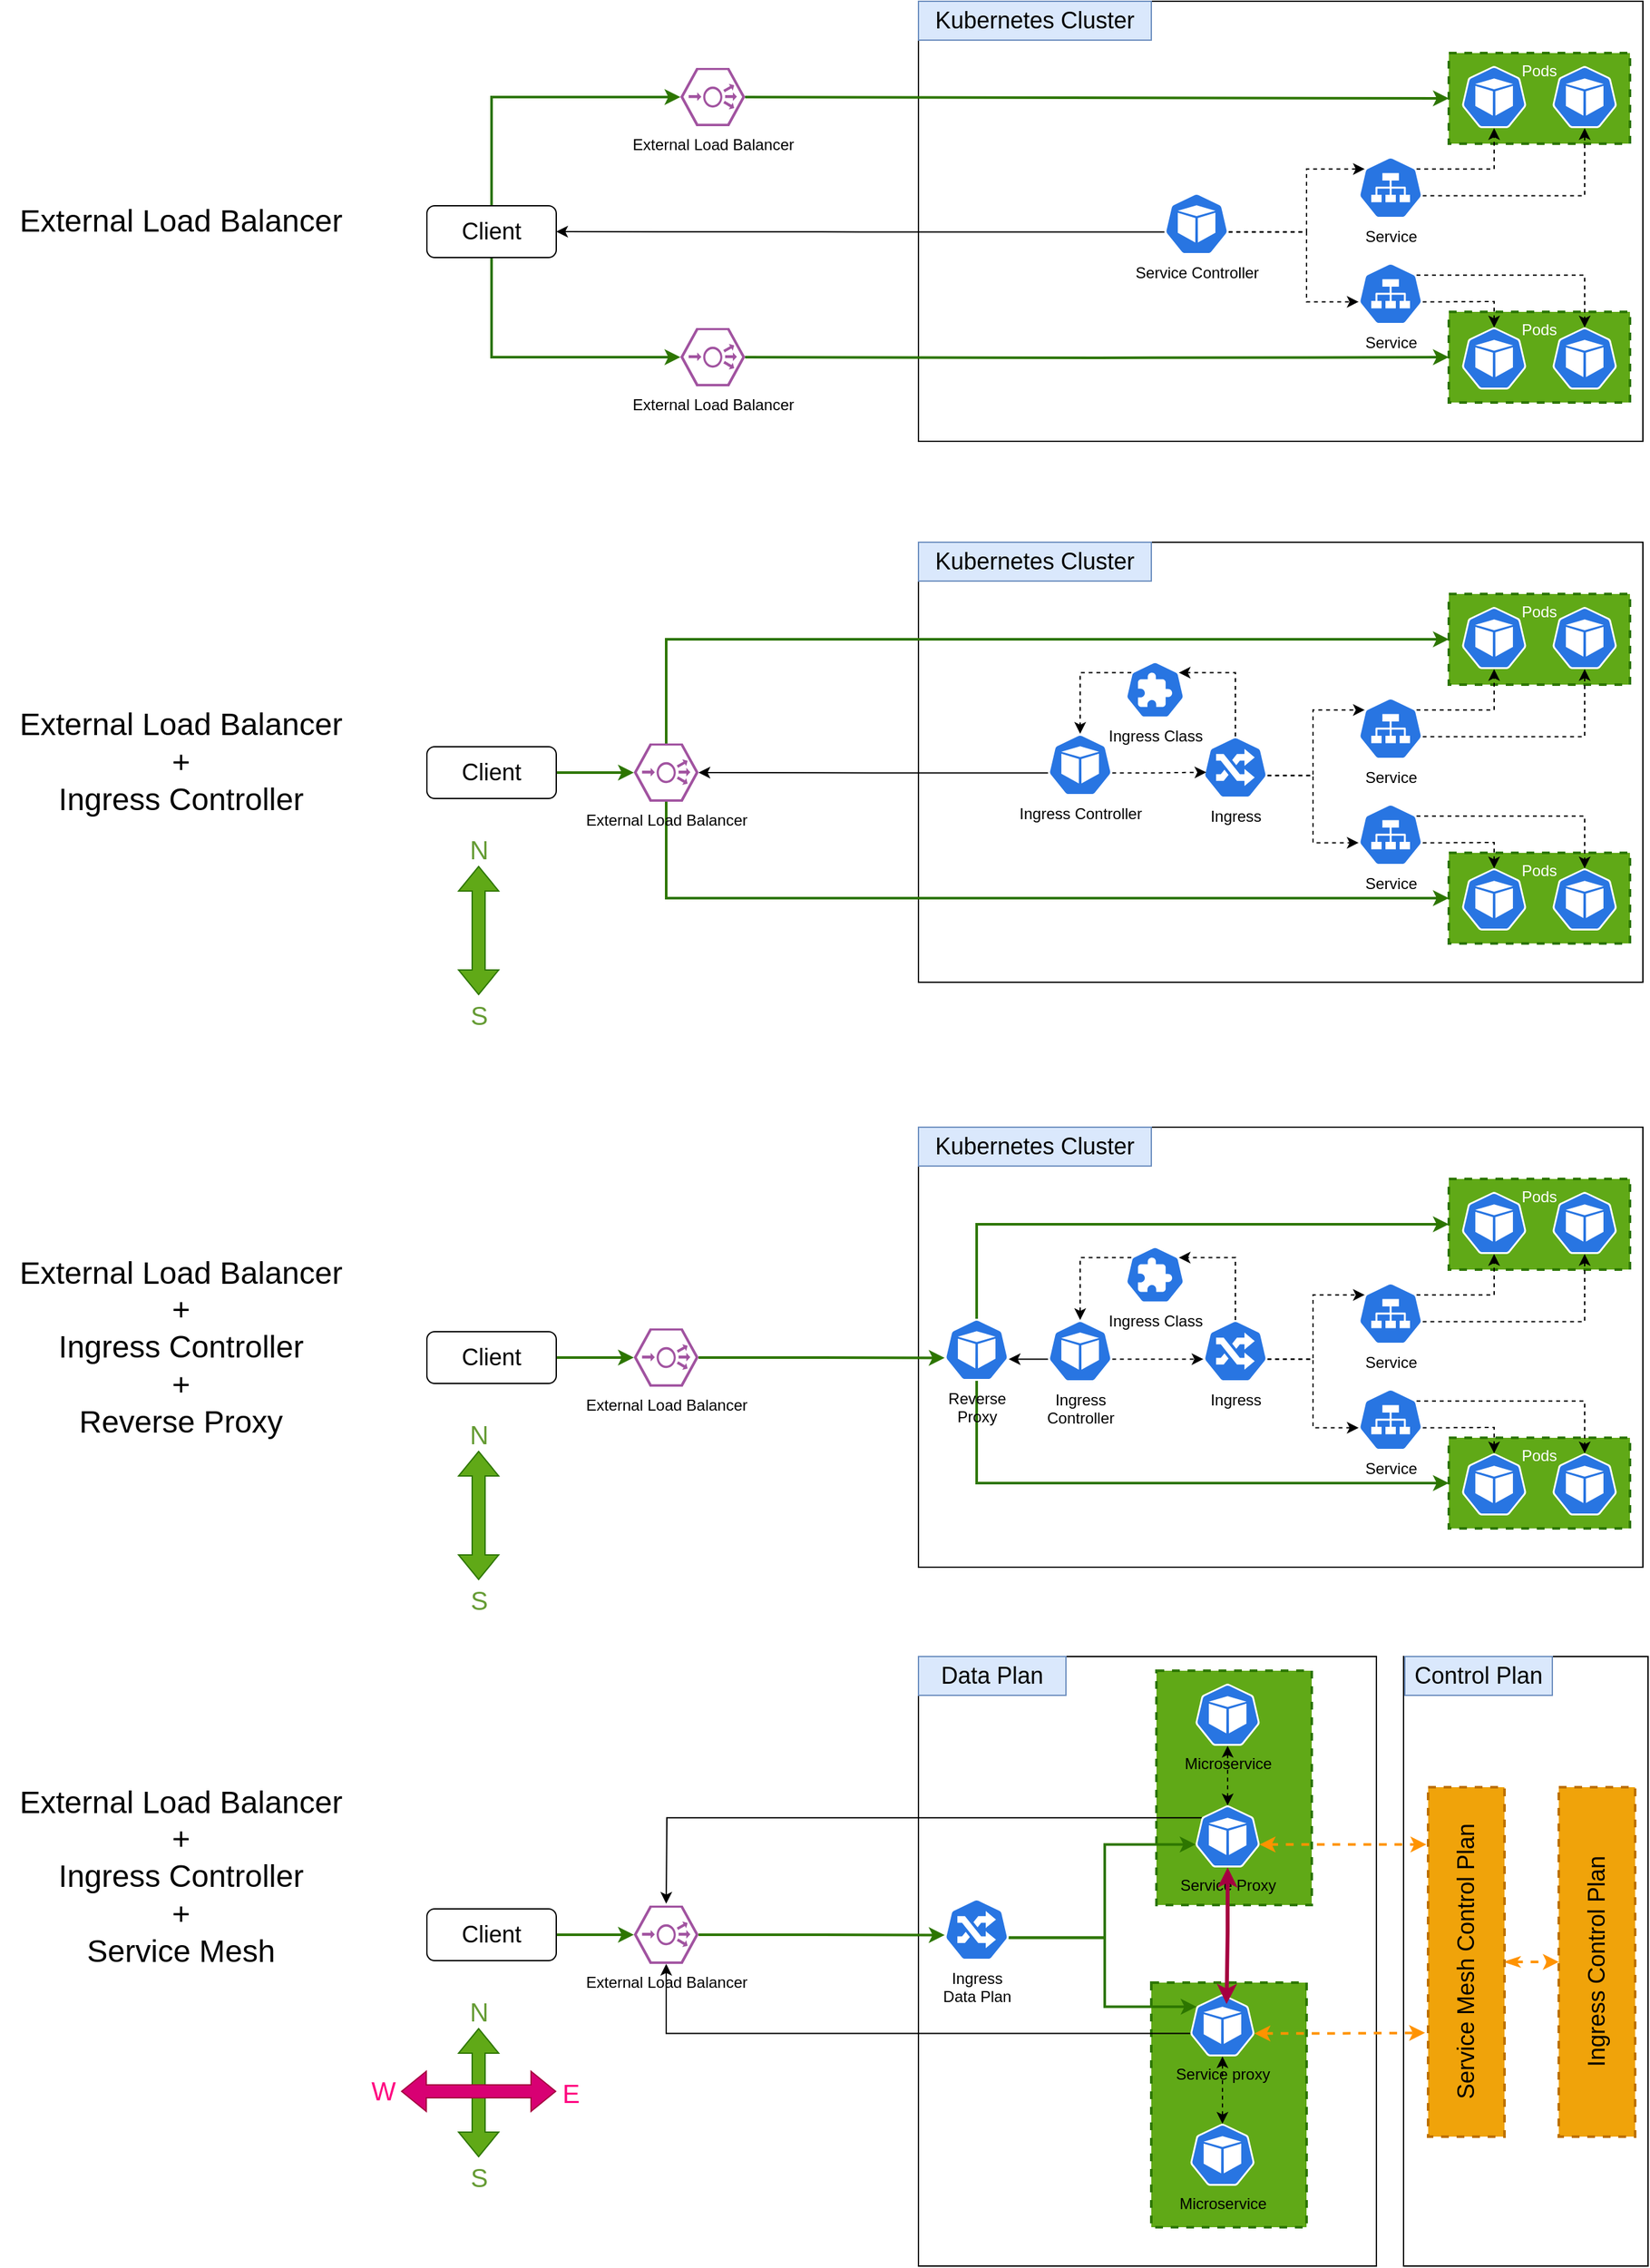 <mxfile version="21.7.5" type="github">
  <diagram name="Page-1" id="eK_GodEP3VECAZ53Z48p">
    <mxGraphModel dx="2967" dy="1516" grid="1" gridSize="10" guides="1" tooltips="1" connect="1" arrows="1" fold="1" page="1" pageScale="1" pageWidth="1169" pageHeight="827" math="0" shadow="0">
      <root>
        <mxCell id="0" />
        <mxCell id="1" parent="0" />
        <mxCell id="otHMB0qClvbig8mOeanN-88" value="" style="rounded=0;whiteSpace=wrap;html=1;fillColor=none;align=left;" vertex="1" parent="1">
          <mxGeometry x="596" y="1289" width="354" height="471" as="geometry" />
        </mxCell>
        <mxCell id="otHMB0qClvbig8mOeanN-157" value="" style="rounded=0;whiteSpace=wrap;html=1;fillColor=#60a917;strokeColor=#2D7600;dashed=1;strokeWidth=2;align=center;verticalAlign=top;fontColor=#ffffff;" vertex="1" parent="1">
          <mxGeometry x="776" y="1541" width="120" height="189" as="geometry" />
        </mxCell>
        <mxCell id="GpFXMuCPWoXhTI0F7PAg-5" value="" style="rounded=0;whiteSpace=wrap;html=1;fillColor=none;align=left;" parent="1" vertex="1">
          <mxGeometry x="596" y="10" width="560" height="340" as="geometry" />
        </mxCell>
        <mxCell id="GpFXMuCPWoXhTI0F7PAg-17" value="Pods" style="rounded=0;whiteSpace=wrap;html=1;fillColor=#60a917;fontColor=#ffffff;strokeColor=#2D7600;dashed=1;strokeWidth=2;verticalAlign=top;" parent="1" vertex="1">
          <mxGeometry x="1006" y="250" width="140" height="70" as="geometry" />
        </mxCell>
        <mxCell id="GpFXMuCPWoXhTI0F7PAg-16" value="Pods" style="rounded=0;whiteSpace=wrap;html=1;fillColor=#60a917;fontColor=#ffffff;strokeColor=#2D7600;dashed=1;strokeWidth=2;align=center;verticalAlign=top;" parent="1" vertex="1">
          <mxGeometry x="1006" y="50" width="140" height="70" as="geometry" />
        </mxCell>
        <mxCell id="otHMB0qClvbig8mOeanN-4" style="edgeStyle=orthogonalEdgeStyle;rounded=0;orthogonalLoop=1;jettySize=auto;html=1;exitX=0.5;exitY=1;exitDx=0;exitDy=0;entryX=0;entryY=0.5;entryDx=0;entryDy=0;entryPerimeter=0;strokeWidth=2;fillColor=#60a917;strokeColor=#2D7600;" edge="1" parent="1" source="GpFXMuCPWoXhTI0F7PAg-2" target="otHMB0qClvbig8mOeanN-2">
          <mxGeometry relative="1" as="geometry" />
        </mxCell>
        <mxCell id="otHMB0qClvbig8mOeanN-6" style="edgeStyle=orthogonalEdgeStyle;rounded=0;orthogonalLoop=1;jettySize=auto;html=1;exitX=0.5;exitY=0;exitDx=0;exitDy=0;entryX=0;entryY=0.5;entryDx=0;entryDy=0;entryPerimeter=0;strokeWidth=2;fillColor=#60a917;strokeColor=#2D7600;" edge="1" parent="1" source="GpFXMuCPWoXhTI0F7PAg-2" target="otHMB0qClvbig8mOeanN-5">
          <mxGeometry relative="1" as="geometry" />
        </mxCell>
        <mxCell id="GpFXMuCPWoXhTI0F7PAg-2" value="&lt;font style=&quot;font-size: 18px;&quot;&gt;Client&lt;/font&gt;" style="rounded=1;whiteSpace=wrap;html=1;" parent="1" vertex="1">
          <mxGeometry x="216" y="168" width="100" height="40" as="geometry" />
        </mxCell>
        <mxCell id="GpFXMuCPWoXhTI0F7PAg-20" style="edgeStyle=orthogonalEdgeStyle;rounded=0;orthogonalLoop=1;jettySize=auto;html=1;entryX=0;entryY=0.5;entryDx=0;entryDy=0;strokeWidth=2;fillColor=#60a917;strokeColor=#2D7600;" parent="1" target="GpFXMuCPWoXhTI0F7PAg-17" edge="1">
          <mxGeometry relative="1" as="geometry">
            <mxPoint x="462" y="285" as="sourcePoint" />
          </mxGeometry>
        </mxCell>
        <mxCell id="GpFXMuCPWoXhTI0F7PAg-6" value="" style="sketch=0;html=1;dashed=0;whitespace=wrap;fillColor=#2875E2;strokeColor=#ffffff;points=[[0.005,0.63,0],[0.1,0.2,0],[0.9,0.2,0],[0.5,0,0],[0.995,0.63,0],[0.72,0.99,0],[0.5,1,0],[0.28,0.99,0]];verticalLabelPosition=bottom;align=center;verticalAlign=top;shape=mxgraph.kubernetes.icon;prIcon=pod" parent="1" vertex="1">
          <mxGeometry x="1016" y="60" width="50" height="48" as="geometry" />
        </mxCell>
        <mxCell id="GpFXMuCPWoXhTI0F7PAg-21" style="edgeStyle=orthogonalEdgeStyle;rounded=0;orthogonalLoop=1;jettySize=auto;html=1;exitX=0.9;exitY=0.2;exitDx=0;exitDy=0;exitPerimeter=0;entryX=0.5;entryY=1;entryDx=0;entryDy=0;entryPerimeter=0;dashed=1;" parent="1" source="GpFXMuCPWoXhTI0F7PAg-7" target="GpFXMuCPWoXhTI0F7PAg-6" edge="1">
          <mxGeometry relative="1" as="geometry" />
        </mxCell>
        <mxCell id="GpFXMuCPWoXhTI0F7PAg-22" style="edgeStyle=orthogonalEdgeStyle;rounded=0;orthogonalLoop=1;jettySize=auto;html=1;exitX=0.995;exitY=0.63;exitDx=0;exitDy=0;exitPerimeter=0;entryX=0.5;entryY=1;entryDx=0;entryDy=0;entryPerimeter=0;dashed=1;" parent="1" source="GpFXMuCPWoXhTI0F7PAg-7" target="GpFXMuCPWoXhTI0F7PAg-9" edge="1">
          <mxGeometry relative="1" as="geometry" />
        </mxCell>
        <mxCell id="GpFXMuCPWoXhTI0F7PAg-7" value="Service" style="sketch=0;html=1;dashed=0;whitespace=wrap;fillColor=#2875E2;strokeColor=#ffffff;points=[[0.005,0.63,0],[0.1,0.2,0],[0.9,0.2,0],[0.5,0,0],[0.995,0.63,0],[0.72,0.99,0],[0.5,1,0],[0.28,0.99,0]];verticalLabelPosition=bottom;align=center;verticalAlign=top;shape=mxgraph.kubernetes.icon;prIcon=svc" parent="1" vertex="1">
          <mxGeometry x="936" y="130" width="50" height="48" as="geometry" />
        </mxCell>
        <mxCell id="GpFXMuCPWoXhTI0F7PAg-23" style="edgeStyle=orthogonalEdgeStyle;rounded=0;orthogonalLoop=1;jettySize=auto;html=1;exitX=0.9;exitY=0.2;exitDx=0;exitDy=0;exitPerimeter=0;entryX=0.5;entryY=0;entryDx=0;entryDy=0;entryPerimeter=0;dashed=1;" parent="1" source="GpFXMuCPWoXhTI0F7PAg-8" target="GpFXMuCPWoXhTI0F7PAg-11" edge="1">
          <mxGeometry relative="1" as="geometry" />
        </mxCell>
        <mxCell id="GpFXMuCPWoXhTI0F7PAg-24" style="edgeStyle=orthogonalEdgeStyle;rounded=0;orthogonalLoop=1;jettySize=auto;html=1;exitX=0.995;exitY=0.63;exitDx=0;exitDy=0;exitPerimeter=0;entryX=0.5;entryY=0;entryDx=0;entryDy=0;entryPerimeter=0;dashed=1;" parent="1" source="GpFXMuCPWoXhTI0F7PAg-8" target="GpFXMuCPWoXhTI0F7PAg-12" edge="1">
          <mxGeometry relative="1" as="geometry" />
        </mxCell>
        <mxCell id="GpFXMuCPWoXhTI0F7PAg-8" value="Service" style="sketch=0;html=1;dashed=0;whitespace=wrap;fillColor=#2875E2;strokeColor=#ffffff;points=[[0.005,0.63,0],[0.1,0.2,0],[0.9,0.2,0],[0.5,0,0],[0.995,0.63,0],[0.72,0.99,0],[0.5,1,0],[0.28,0.99,0]];verticalLabelPosition=bottom;align=center;verticalAlign=top;shape=mxgraph.kubernetes.icon;prIcon=svc" parent="1" vertex="1">
          <mxGeometry x="936" y="212" width="50" height="48" as="geometry" />
        </mxCell>
        <mxCell id="GpFXMuCPWoXhTI0F7PAg-9" value="" style="sketch=0;html=1;dashed=0;whitespace=wrap;fillColor=#2875E2;strokeColor=#ffffff;points=[[0.005,0.63,0],[0.1,0.2,0],[0.9,0.2,0],[0.5,0,0],[0.995,0.63,0],[0.72,0.99,0],[0.5,1,0],[0.28,0.99,0]];verticalLabelPosition=bottom;align=center;verticalAlign=top;shape=mxgraph.kubernetes.icon;prIcon=pod" parent="1" vertex="1">
          <mxGeometry x="1086" y="60" width="50" height="48" as="geometry" />
        </mxCell>
        <mxCell id="GpFXMuCPWoXhTI0F7PAg-11" value="" style="sketch=0;html=1;dashed=0;whitespace=wrap;fillColor=#2875E2;strokeColor=#ffffff;points=[[0.005,0.63,0],[0.1,0.2,0],[0.9,0.2,0],[0.5,0,0],[0.995,0.63,0],[0.72,0.99,0],[0.5,1,0],[0.28,0.99,0]];verticalLabelPosition=bottom;align=center;verticalAlign=top;shape=mxgraph.kubernetes.icon;prIcon=pod" parent="1" vertex="1">
          <mxGeometry x="1086" y="262" width="50" height="48" as="geometry" />
        </mxCell>
        <mxCell id="GpFXMuCPWoXhTI0F7PAg-12" value="" style="sketch=0;html=1;dashed=0;whitespace=wrap;fillColor=#2875E2;strokeColor=#ffffff;points=[[0.005,0.63,0],[0.1,0.2,0],[0.9,0.2,0],[0.5,0,0],[0.995,0.63,0],[0.72,0.99,0],[0.5,1,0],[0.28,0.99,0]];verticalLabelPosition=bottom;align=center;verticalAlign=top;shape=mxgraph.kubernetes.icon;prIcon=pod" parent="1" vertex="1">
          <mxGeometry x="1016" y="262" width="50" height="48" as="geometry" />
        </mxCell>
        <mxCell id="GpFXMuCPWoXhTI0F7PAg-27" style="edgeStyle=orthogonalEdgeStyle;rounded=0;orthogonalLoop=1;jettySize=auto;html=1;exitX=0.995;exitY=0.63;exitDx=0;exitDy=0;exitPerimeter=0;entryX=0.1;entryY=0.2;entryDx=0;entryDy=0;entryPerimeter=0;dashed=1;" parent="1" source="GpFXMuCPWoXhTI0F7PAg-13" target="GpFXMuCPWoXhTI0F7PAg-7" edge="1">
          <mxGeometry relative="1" as="geometry">
            <Array as="points">
              <mxPoint x="896" y="188" />
              <mxPoint x="896" y="140" />
            </Array>
          </mxGeometry>
        </mxCell>
        <mxCell id="GpFXMuCPWoXhTI0F7PAg-28" style="edgeStyle=orthogonalEdgeStyle;rounded=0;orthogonalLoop=1;jettySize=auto;html=1;exitX=0.995;exitY=0.63;exitDx=0;exitDy=0;exitPerimeter=0;entryX=0.005;entryY=0.63;entryDx=0;entryDy=0;entryPerimeter=0;dashed=1;" parent="1" source="GpFXMuCPWoXhTI0F7PAg-13" target="GpFXMuCPWoXhTI0F7PAg-8" edge="1">
          <mxGeometry relative="1" as="geometry">
            <Array as="points">
              <mxPoint x="896" y="188" />
              <mxPoint x="896" y="242" />
            </Array>
          </mxGeometry>
        </mxCell>
        <mxCell id="GpFXMuCPWoXhTI0F7PAg-30" style="edgeStyle=orthogonalEdgeStyle;rounded=0;orthogonalLoop=1;jettySize=auto;html=1;exitX=0.005;exitY=0.63;exitDx=0;exitDy=0;exitPerimeter=0;entryX=1;entryY=0.5;entryDx=0;entryDy=0;" parent="1" source="GpFXMuCPWoXhTI0F7PAg-13" target="GpFXMuCPWoXhTI0F7PAg-2" edge="1">
          <mxGeometry relative="1" as="geometry" />
        </mxCell>
        <mxCell id="GpFXMuCPWoXhTI0F7PAg-13" value="Service Controller" style="sketch=0;html=1;dashed=0;whitespace=wrap;fillColor=#2875E2;strokeColor=#ffffff;points=[[0.005,0.63,0],[0.1,0.2,0],[0.9,0.2,0],[0.5,0,0],[0.995,0.63,0],[0.72,0.99,0],[0.5,1,0],[0.28,0.99,0]];verticalLabelPosition=bottom;align=center;verticalAlign=top;shape=mxgraph.kubernetes.icon;prIcon=pod" parent="1" vertex="1">
          <mxGeometry x="786" y="158" width="50" height="48" as="geometry" />
        </mxCell>
        <mxCell id="GpFXMuCPWoXhTI0F7PAg-19" value="" style="endArrow=classic;html=1;rounded=0;entryX=0;entryY=0.5;entryDx=0;entryDy=0;strokeWidth=2;fillColor=#60a917;strokeColor=#2D7600;" parent="1" target="GpFXMuCPWoXhTI0F7PAg-16" edge="1">
          <mxGeometry width="50" height="50" relative="1" as="geometry">
            <mxPoint x="462" y="84.044" as="sourcePoint" />
            <mxPoint x="706" y="170" as="targetPoint" />
          </mxGeometry>
        </mxCell>
        <mxCell id="GpFXMuCPWoXhTI0F7PAg-31" value="External Load Balancer" style="text;html=1;strokeColor=none;fillColor=none;align=center;verticalAlign=middle;whiteSpace=wrap;rounded=0;fontSize=24;" parent="1" vertex="1">
          <mxGeometry x="-114" y="173" width="280" height="14" as="geometry" />
        </mxCell>
        <mxCell id="otHMB0qClvbig8mOeanN-2" value="External Load Balancer" style="verticalLabelPosition=bottom;sketch=0;html=1;fillColor=#A153A0;strokeColor=#ffffff;verticalAlign=top;align=center;points=[[0,0.5,0],[0.125,0.25,0],[0.25,0,0],[0.5,0,0],[0.75,0,0],[0.875,0.25,0],[1,0.5,0],[0.875,0.75,0],[0.75,1,0],[0.5,1,0],[0.125,0.75,0]];pointerEvents=1;shape=mxgraph.cisco_safe.compositeIcon;bgIcon=mxgraph.cisco_safe.design.blank_device;resIcon=mxgraph.cisco_safe.design.load_balancer_2;" vertex="1" parent="1">
          <mxGeometry x="412" y="262.5" width="50" height="45" as="geometry" />
        </mxCell>
        <mxCell id="otHMB0qClvbig8mOeanN-3" value="Kubernetes Cluster" style="text;html=1;strokeColor=#6c8ebf;fillColor=#dae8fc;align=center;verticalAlign=middle;whiteSpace=wrap;rounded=0;fontSize=18;" vertex="1" parent="1">
          <mxGeometry x="596" y="10" width="180" height="30" as="geometry" />
        </mxCell>
        <mxCell id="otHMB0qClvbig8mOeanN-5" value="External Load Balancer" style="verticalLabelPosition=bottom;sketch=0;html=1;fillColor=#A153A0;strokeColor=#ffffff;verticalAlign=top;align=center;points=[[0,0.5,0],[0.125,0.25,0],[0.25,0,0],[0.5,0,0],[0.75,0,0],[0.875,0.25,0],[1,0.5,0],[0.875,0.75,0],[0.75,1,0],[0.5,1,0],[0.125,0.75,0]];pointerEvents=1;shape=mxgraph.cisco_safe.compositeIcon;bgIcon=mxgraph.cisco_safe.design.blank_device;resIcon=mxgraph.cisco_safe.design.load_balancer_2;" vertex="1" parent="1">
          <mxGeometry x="412" y="61.5" width="50" height="45" as="geometry" />
        </mxCell>
        <mxCell id="otHMB0qClvbig8mOeanN-7" value="" style="rounded=0;whiteSpace=wrap;html=1;fillColor=none;align=left;" vertex="1" parent="1">
          <mxGeometry x="596" y="428" width="560" height="340" as="geometry" />
        </mxCell>
        <mxCell id="otHMB0qClvbig8mOeanN-8" value="Pods" style="rounded=0;whiteSpace=wrap;html=1;fillColor=#60a917;fontColor=#ffffff;strokeColor=#2D7600;dashed=1;strokeWidth=2;verticalAlign=top;" vertex="1" parent="1">
          <mxGeometry x="1006" y="668" width="140" height="70" as="geometry" />
        </mxCell>
        <mxCell id="otHMB0qClvbig8mOeanN-9" value="Pods" style="rounded=0;whiteSpace=wrap;html=1;fillColor=#60a917;fontColor=#ffffff;strokeColor=#2D7600;dashed=1;strokeWidth=2;align=center;verticalAlign=top;" vertex="1" parent="1">
          <mxGeometry x="1006" y="468" width="140" height="70" as="geometry" />
        </mxCell>
        <mxCell id="otHMB0qClvbig8mOeanN-11" style="edgeStyle=orthogonalEdgeStyle;rounded=0;orthogonalLoop=1;jettySize=auto;html=1;exitX=1;exitY=0.5;exitDx=0;exitDy=0;entryX=0;entryY=0.5;entryDx=0;entryDy=0;entryPerimeter=0;strokeWidth=2;fillColor=#60a917;strokeColor=#2D7600;" edge="1" source="otHMB0qClvbig8mOeanN-12" target="otHMB0qClvbig8mOeanN-32" parent="1">
          <mxGeometry relative="1" as="geometry" />
        </mxCell>
        <mxCell id="otHMB0qClvbig8mOeanN-12" value="&lt;font style=&quot;font-size: 18px;&quot;&gt;Client&lt;/font&gt;" style="rounded=1;whiteSpace=wrap;html=1;" vertex="1" parent="1">
          <mxGeometry x="216" y="586" width="100" height="40" as="geometry" />
        </mxCell>
        <mxCell id="otHMB0qClvbig8mOeanN-13" style="edgeStyle=orthogonalEdgeStyle;rounded=0;orthogonalLoop=1;jettySize=auto;html=1;entryX=0;entryY=0.5;entryDx=0;entryDy=0;exitX=0.5;exitY=1;exitDx=0;exitDy=0;exitPerimeter=0;strokeWidth=2;fillColor=#60a917;strokeColor=#2D7600;" edge="1" target="otHMB0qClvbig8mOeanN-8" parent="1" source="otHMB0qClvbig8mOeanN-32">
          <mxGeometry relative="1" as="geometry">
            <mxPoint x="462" y="703" as="sourcePoint" />
          </mxGeometry>
        </mxCell>
        <mxCell id="otHMB0qClvbig8mOeanN-14" value="" style="sketch=0;html=1;dashed=0;whitespace=wrap;fillColor=#2875E2;strokeColor=#ffffff;points=[[0.005,0.63,0],[0.1,0.2,0],[0.9,0.2,0],[0.5,0,0],[0.995,0.63,0],[0.72,0.99,0],[0.5,1,0],[0.28,0.99,0]];verticalLabelPosition=bottom;align=center;verticalAlign=top;shape=mxgraph.kubernetes.icon;prIcon=pod" vertex="1" parent="1">
          <mxGeometry x="1016" y="478" width="50" height="48" as="geometry" />
        </mxCell>
        <mxCell id="otHMB0qClvbig8mOeanN-15" style="edgeStyle=orthogonalEdgeStyle;rounded=0;orthogonalLoop=1;jettySize=auto;html=1;exitX=0.9;exitY=0.2;exitDx=0;exitDy=0;exitPerimeter=0;entryX=0.5;entryY=1;entryDx=0;entryDy=0;entryPerimeter=0;dashed=1;" edge="1" source="otHMB0qClvbig8mOeanN-17" target="otHMB0qClvbig8mOeanN-14" parent="1">
          <mxGeometry relative="1" as="geometry" />
        </mxCell>
        <mxCell id="otHMB0qClvbig8mOeanN-16" style="edgeStyle=orthogonalEdgeStyle;rounded=0;orthogonalLoop=1;jettySize=auto;html=1;exitX=0.995;exitY=0.63;exitDx=0;exitDy=0;exitPerimeter=0;entryX=0.5;entryY=1;entryDx=0;entryDy=0;entryPerimeter=0;dashed=1;" edge="1" source="otHMB0qClvbig8mOeanN-17" target="otHMB0qClvbig8mOeanN-21" parent="1">
          <mxGeometry relative="1" as="geometry" />
        </mxCell>
        <mxCell id="otHMB0qClvbig8mOeanN-17" value="Service" style="sketch=0;html=1;dashed=0;whitespace=wrap;fillColor=#2875E2;strokeColor=#ffffff;points=[[0.005,0.63,0],[0.1,0.2,0],[0.9,0.2,0],[0.5,0,0],[0.995,0.63,0],[0.72,0.99,0],[0.5,1,0],[0.28,0.99,0]];verticalLabelPosition=bottom;align=center;verticalAlign=top;shape=mxgraph.kubernetes.icon;prIcon=svc" vertex="1" parent="1">
          <mxGeometry x="936" y="548" width="50" height="48" as="geometry" />
        </mxCell>
        <mxCell id="otHMB0qClvbig8mOeanN-18" style="edgeStyle=orthogonalEdgeStyle;rounded=0;orthogonalLoop=1;jettySize=auto;html=1;exitX=0.9;exitY=0.2;exitDx=0;exitDy=0;exitPerimeter=0;entryX=0.5;entryY=0;entryDx=0;entryDy=0;entryPerimeter=0;dashed=1;" edge="1" source="otHMB0qClvbig8mOeanN-20" target="otHMB0qClvbig8mOeanN-22" parent="1">
          <mxGeometry relative="1" as="geometry" />
        </mxCell>
        <mxCell id="otHMB0qClvbig8mOeanN-19" style="edgeStyle=orthogonalEdgeStyle;rounded=0;orthogonalLoop=1;jettySize=auto;html=1;exitX=0.995;exitY=0.63;exitDx=0;exitDy=0;exitPerimeter=0;entryX=0.5;entryY=0;entryDx=0;entryDy=0;entryPerimeter=0;dashed=1;" edge="1" source="otHMB0qClvbig8mOeanN-20" target="otHMB0qClvbig8mOeanN-23" parent="1">
          <mxGeometry relative="1" as="geometry" />
        </mxCell>
        <mxCell id="otHMB0qClvbig8mOeanN-20" value="Service" style="sketch=0;html=1;dashed=0;whitespace=wrap;fillColor=#2875E2;strokeColor=#ffffff;points=[[0.005,0.63,0],[0.1,0.2,0],[0.9,0.2,0],[0.5,0,0],[0.995,0.63,0],[0.72,0.99,0],[0.5,1,0],[0.28,0.99,0]];verticalLabelPosition=bottom;align=center;verticalAlign=top;shape=mxgraph.kubernetes.icon;prIcon=svc" vertex="1" parent="1">
          <mxGeometry x="936" y="630" width="50" height="48" as="geometry" />
        </mxCell>
        <mxCell id="otHMB0qClvbig8mOeanN-21" value="" style="sketch=0;html=1;dashed=0;whitespace=wrap;fillColor=#2875E2;strokeColor=#ffffff;points=[[0.005,0.63,0],[0.1,0.2,0],[0.9,0.2,0],[0.5,0,0],[0.995,0.63,0],[0.72,0.99,0],[0.5,1,0],[0.28,0.99,0]];verticalLabelPosition=bottom;align=center;verticalAlign=top;shape=mxgraph.kubernetes.icon;prIcon=pod" vertex="1" parent="1">
          <mxGeometry x="1086" y="478" width="50" height="48" as="geometry" />
        </mxCell>
        <mxCell id="otHMB0qClvbig8mOeanN-22" value="" style="sketch=0;html=1;dashed=0;whitespace=wrap;fillColor=#2875E2;strokeColor=#ffffff;points=[[0.005,0.63,0],[0.1,0.2,0],[0.9,0.2,0],[0.5,0,0],[0.995,0.63,0],[0.72,0.99,0],[0.5,1,0],[0.28,0.99,0]];verticalLabelPosition=bottom;align=center;verticalAlign=top;shape=mxgraph.kubernetes.icon;prIcon=pod" vertex="1" parent="1">
          <mxGeometry x="1086" y="680" width="50" height="48" as="geometry" />
        </mxCell>
        <mxCell id="otHMB0qClvbig8mOeanN-23" value="" style="sketch=0;html=1;dashed=0;whitespace=wrap;fillColor=#2875E2;strokeColor=#ffffff;points=[[0.005,0.63,0],[0.1,0.2,0],[0.9,0.2,0],[0.5,0,0],[0.995,0.63,0],[0.72,0.99,0],[0.5,1,0],[0.28,0.99,0]];verticalLabelPosition=bottom;align=center;verticalAlign=top;shape=mxgraph.kubernetes.icon;prIcon=pod" vertex="1" parent="1">
          <mxGeometry x="1016" y="680" width="50" height="48" as="geometry" />
        </mxCell>
        <mxCell id="otHMB0qClvbig8mOeanN-29" value="External Load Balancer&lt;br&gt;+&lt;br&gt;Ingress Controller" style="text;html=1;strokeColor=none;fillColor=none;align=center;verticalAlign=middle;whiteSpace=wrap;rounded=0;fontSize=24;" vertex="1" parent="1">
          <mxGeometry x="-114" y="591" width="280" height="14" as="geometry" />
        </mxCell>
        <mxCell id="otHMB0qClvbig8mOeanN-31" value="Kubernetes Cluster" style="text;html=1;strokeColor=#6c8ebf;fillColor=#dae8fc;align=center;verticalAlign=middle;whiteSpace=wrap;rounded=0;fontSize=18;" vertex="1" parent="1">
          <mxGeometry x="596" y="428" width="180" height="30" as="geometry" />
        </mxCell>
        <mxCell id="otHMB0qClvbig8mOeanN-33" style="edgeStyle=orthogonalEdgeStyle;rounded=0;orthogonalLoop=1;jettySize=auto;html=1;exitX=0.5;exitY=0;exitDx=0;exitDy=0;exitPerimeter=0;entryX=0;entryY=0.5;entryDx=0;entryDy=0;strokeWidth=2;fillColor=#60a917;strokeColor=#2D7600;" edge="1" parent="1" source="otHMB0qClvbig8mOeanN-32" target="otHMB0qClvbig8mOeanN-9">
          <mxGeometry relative="1" as="geometry" />
        </mxCell>
        <mxCell id="otHMB0qClvbig8mOeanN-32" value="External Load Balancer" style="verticalLabelPosition=bottom;sketch=0;html=1;fillColor=#A153A0;strokeColor=#ffffff;verticalAlign=top;align=center;points=[[0,0.5,0],[0.125,0.25,0],[0.25,0,0],[0.5,0,0],[0.75,0,0],[0.875,0.25,0],[1,0.5,0],[0.875,0.75,0],[0.75,1,0],[0.5,1,0],[0.125,0.75,0]];pointerEvents=1;shape=mxgraph.cisco_safe.compositeIcon;bgIcon=mxgraph.cisco_safe.design.blank_device;resIcon=mxgraph.cisco_safe.design.load_balancer_2;" vertex="1" parent="1">
          <mxGeometry x="376" y="583.5" width="50" height="45" as="geometry" />
        </mxCell>
        <mxCell id="otHMB0qClvbig8mOeanN-38" style="edgeStyle=orthogonalEdgeStyle;rounded=0;orthogonalLoop=1;jettySize=auto;html=1;exitX=0.995;exitY=0.63;exitDx=0;exitDy=0;exitPerimeter=0;entryX=0.1;entryY=0.2;entryDx=0;entryDy=0;entryPerimeter=0;dashed=1;" edge="1" parent="1" source="otHMB0qClvbig8mOeanN-36" target="otHMB0qClvbig8mOeanN-17">
          <mxGeometry relative="1" as="geometry" />
        </mxCell>
        <mxCell id="otHMB0qClvbig8mOeanN-39" style="edgeStyle=orthogonalEdgeStyle;rounded=0;orthogonalLoop=1;jettySize=auto;html=1;exitX=0.995;exitY=0.63;exitDx=0;exitDy=0;exitPerimeter=0;entryX=0.005;entryY=0.63;entryDx=0;entryDy=0;entryPerimeter=0;dashed=1;" edge="1" parent="1" source="otHMB0qClvbig8mOeanN-36" target="otHMB0qClvbig8mOeanN-20">
          <mxGeometry relative="1" as="geometry" />
        </mxCell>
        <mxCell id="otHMB0qClvbig8mOeanN-42" style="edgeStyle=orthogonalEdgeStyle;rounded=0;orthogonalLoop=1;jettySize=auto;html=1;exitX=0.5;exitY=0;exitDx=0;exitDy=0;exitPerimeter=0;entryX=0.9;entryY=0.2;entryDx=0;entryDy=0;entryPerimeter=0;dashed=1;" edge="1" parent="1" source="otHMB0qClvbig8mOeanN-36" target="otHMB0qClvbig8mOeanN-40">
          <mxGeometry relative="1" as="geometry">
            <Array as="points">
              <mxPoint x="841" y="529" />
            </Array>
          </mxGeometry>
        </mxCell>
        <mxCell id="otHMB0qClvbig8mOeanN-36" value="Ingress" style="sketch=0;html=1;dashed=0;whitespace=wrap;fillColor=#2875E2;strokeColor=#ffffff;points=[[0.005,0.63,0],[0.1,0.2,0],[0.9,0.2,0],[0.5,0,0],[0.995,0.63,0],[0.72,0.99,0],[0.5,1,0],[0.28,0.99,0]];verticalLabelPosition=bottom;align=center;verticalAlign=top;shape=mxgraph.kubernetes.icon;prIcon=ing" vertex="1" parent="1">
          <mxGeometry x="816" y="578" width="50" height="48" as="geometry" />
        </mxCell>
        <mxCell id="otHMB0qClvbig8mOeanN-43" style="edgeStyle=orthogonalEdgeStyle;rounded=0;orthogonalLoop=1;jettySize=auto;html=1;exitX=0.1;exitY=0.2;exitDx=0;exitDy=0;exitPerimeter=0;entryX=0.5;entryY=0;entryDx=0;entryDy=0;entryPerimeter=0;dashed=1;" edge="1" parent="1" source="otHMB0qClvbig8mOeanN-40" target="otHMB0qClvbig8mOeanN-41">
          <mxGeometry relative="1" as="geometry" />
        </mxCell>
        <mxCell id="otHMB0qClvbig8mOeanN-40" value="Ingress Class" style="sketch=0;html=1;dashed=0;whitespace=wrap;fillColor=#2875E2;strokeColor=#ffffff;points=[[0.005,0.63,0],[0.1,0.2,0],[0.9,0.2,0],[0.5,0,0],[0.995,0.63,0],[0.72,0.99,0],[0.5,1,0],[0.28,0.99,0]];verticalLabelPosition=bottom;align=center;verticalAlign=top;shape=mxgraph.kubernetes.icon;prIcon=crd" vertex="1" parent="1">
          <mxGeometry x="756" y="520" width="45.83" height="44" as="geometry" />
        </mxCell>
        <mxCell id="otHMB0qClvbig8mOeanN-176" style="edgeStyle=orthogonalEdgeStyle;rounded=0;orthogonalLoop=1;jettySize=auto;html=1;exitX=0.005;exitY=0.63;exitDx=0;exitDy=0;exitPerimeter=0;entryX=1;entryY=0.5;entryDx=0;entryDy=0;entryPerimeter=0;" edge="1" parent="1" source="otHMB0qClvbig8mOeanN-41" target="otHMB0qClvbig8mOeanN-32">
          <mxGeometry relative="1" as="geometry" />
        </mxCell>
        <mxCell id="otHMB0qClvbig8mOeanN-177" style="edgeStyle=orthogonalEdgeStyle;rounded=0;orthogonalLoop=1;jettySize=auto;html=1;exitX=0.995;exitY=0.63;exitDx=0;exitDy=0;exitPerimeter=0;entryX=0.05;entryY=0.578;entryDx=0;entryDy=0;entryPerimeter=0;dashed=1;" edge="1" parent="1" source="otHMB0qClvbig8mOeanN-41" target="otHMB0qClvbig8mOeanN-36">
          <mxGeometry relative="1" as="geometry" />
        </mxCell>
        <mxCell id="otHMB0qClvbig8mOeanN-41" value="Ingress Controller" style="sketch=0;html=1;dashed=0;whitespace=wrap;fillColor=#2875E2;strokeColor=#ffffff;points=[[0.005,0.63,0],[0.1,0.2,0],[0.9,0.2,0],[0.5,0,0],[0.995,0.63,0],[0.72,0.99,0],[0.5,1,0],[0.28,0.99,0]];verticalLabelPosition=bottom;align=center;verticalAlign=top;shape=mxgraph.kubernetes.icon;prIcon=pod" vertex="1" parent="1">
          <mxGeometry x="696" y="576" width="50" height="48" as="geometry" />
        </mxCell>
        <mxCell id="otHMB0qClvbig8mOeanN-46" value="" style="shape=flexArrow;endArrow=classic;startArrow=classic;html=1;rounded=0;fontColor=#669C35;fillColor=#60a917;strokeColor=#2D7600;" edge="1" parent="1">
          <mxGeometry width="100" height="100" relative="1" as="geometry">
            <mxPoint x="256" y="778" as="sourcePoint" />
            <mxPoint x="256" y="678" as="targetPoint" />
          </mxGeometry>
        </mxCell>
        <mxCell id="otHMB0qClvbig8mOeanN-47" value="N" style="edgeLabel;html=1;align=center;verticalAlign=middle;resizable=0;points=[];fontSize=20;fontColor=#669C35;" vertex="1" connectable="0" parent="otHMB0qClvbig8mOeanN-46">
          <mxGeometry x="0.808" y="-2" relative="1" as="geometry">
            <mxPoint x="-2" y="-23" as="offset" />
          </mxGeometry>
        </mxCell>
        <mxCell id="otHMB0qClvbig8mOeanN-48" value="S" style="edgeLabel;html=1;align=center;verticalAlign=middle;resizable=0;points=[];fontSize=20;fontColor=#669C35;" vertex="1" connectable="0" parent="otHMB0qClvbig8mOeanN-46">
          <mxGeometry x="0.808" y="-2" relative="1" as="geometry">
            <mxPoint x="-2" y="105" as="offset" />
          </mxGeometry>
        </mxCell>
        <mxCell id="otHMB0qClvbig8mOeanN-49" value="" style="rounded=0;whiteSpace=wrap;html=1;fillColor=none;align=left;" vertex="1" parent="1">
          <mxGeometry x="596" y="880" width="560" height="340" as="geometry" />
        </mxCell>
        <mxCell id="otHMB0qClvbig8mOeanN-50" value="Pods" style="rounded=0;whiteSpace=wrap;html=1;fillColor=#60a917;fontColor=#ffffff;strokeColor=#2D7600;dashed=1;strokeWidth=2;verticalAlign=top;" vertex="1" parent="1">
          <mxGeometry x="1006" y="1120" width="140" height="70" as="geometry" />
        </mxCell>
        <mxCell id="otHMB0qClvbig8mOeanN-51" value="Pods" style="rounded=0;whiteSpace=wrap;html=1;fillColor=#60a917;fontColor=#ffffff;strokeColor=#2D7600;dashed=1;strokeWidth=2;align=center;verticalAlign=top;" vertex="1" parent="1">
          <mxGeometry x="1006" y="920" width="140" height="70" as="geometry" />
        </mxCell>
        <mxCell id="otHMB0qClvbig8mOeanN-52" style="edgeStyle=orthogonalEdgeStyle;rounded=0;orthogonalLoop=1;jettySize=auto;html=1;exitX=1;exitY=0.5;exitDx=0;exitDy=0;entryX=0;entryY=0.5;entryDx=0;entryDy=0;entryPerimeter=0;strokeWidth=2;fillColor=#60a917;strokeColor=#2D7600;" edge="1" source="otHMB0qClvbig8mOeanN-53" target="otHMB0qClvbig8mOeanN-69" parent="1">
          <mxGeometry relative="1" as="geometry" />
        </mxCell>
        <mxCell id="otHMB0qClvbig8mOeanN-53" value="&lt;font style=&quot;font-size: 18px;&quot;&gt;Client&lt;/font&gt;" style="rounded=1;whiteSpace=wrap;html=1;" vertex="1" parent="1">
          <mxGeometry x="216" y="1038" width="100" height="40" as="geometry" />
        </mxCell>
        <mxCell id="otHMB0qClvbig8mOeanN-54" style="edgeStyle=orthogonalEdgeStyle;rounded=0;orthogonalLoop=1;jettySize=auto;html=1;entryX=0;entryY=0.5;entryDx=0;entryDy=0;exitX=0.5;exitY=1;exitDx=0;exitDy=0;exitPerimeter=0;strokeWidth=2;strokeColor=#2D7600;fillColor=#60a917;" edge="1" source="otHMB0qClvbig8mOeanN-80" target="otHMB0qClvbig8mOeanN-50" parent="1">
          <mxGeometry relative="1" as="geometry">
            <mxPoint x="462" y="1155" as="sourcePoint" />
          </mxGeometry>
        </mxCell>
        <mxCell id="otHMB0qClvbig8mOeanN-55" value="" style="sketch=0;html=1;dashed=0;whitespace=wrap;fillColor=#2875E2;strokeColor=#ffffff;points=[[0.005,0.63,0],[0.1,0.2,0],[0.9,0.2,0],[0.5,0,0],[0.995,0.63,0],[0.72,0.99,0],[0.5,1,0],[0.28,0.99,0]];verticalLabelPosition=bottom;align=center;verticalAlign=top;shape=mxgraph.kubernetes.icon;prIcon=pod" vertex="1" parent="1">
          <mxGeometry x="1016" y="930" width="50" height="48" as="geometry" />
        </mxCell>
        <mxCell id="otHMB0qClvbig8mOeanN-56" style="edgeStyle=orthogonalEdgeStyle;rounded=0;orthogonalLoop=1;jettySize=auto;html=1;exitX=0.9;exitY=0.2;exitDx=0;exitDy=0;exitPerimeter=0;entryX=0.5;entryY=1;entryDx=0;entryDy=0;entryPerimeter=0;dashed=1;" edge="1" source="otHMB0qClvbig8mOeanN-58" target="otHMB0qClvbig8mOeanN-55" parent="1">
          <mxGeometry relative="1" as="geometry" />
        </mxCell>
        <mxCell id="otHMB0qClvbig8mOeanN-57" style="edgeStyle=orthogonalEdgeStyle;rounded=0;orthogonalLoop=1;jettySize=auto;html=1;exitX=0.995;exitY=0.63;exitDx=0;exitDy=0;exitPerimeter=0;entryX=0.5;entryY=1;entryDx=0;entryDy=0;entryPerimeter=0;dashed=1;" edge="1" source="otHMB0qClvbig8mOeanN-58" target="otHMB0qClvbig8mOeanN-62" parent="1">
          <mxGeometry relative="1" as="geometry" />
        </mxCell>
        <mxCell id="otHMB0qClvbig8mOeanN-58" value="Service" style="sketch=0;html=1;dashed=0;whitespace=wrap;fillColor=#2875E2;strokeColor=#ffffff;points=[[0.005,0.63,0],[0.1,0.2,0],[0.9,0.2,0],[0.5,0,0],[0.995,0.63,0],[0.72,0.99,0],[0.5,1,0],[0.28,0.99,0]];verticalLabelPosition=bottom;align=center;verticalAlign=top;shape=mxgraph.kubernetes.icon;prIcon=svc" vertex="1" parent="1">
          <mxGeometry x="936" y="1000" width="50" height="48" as="geometry" />
        </mxCell>
        <mxCell id="otHMB0qClvbig8mOeanN-59" style="edgeStyle=orthogonalEdgeStyle;rounded=0;orthogonalLoop=1;jettySize=auto;html=1;exitX=0.9;exitY=0.2;exitDx=0;exitDy=0;exitPerimeter=0;entryX=0.5;entryY=0;entryDx=0;entryDy=0;entryPerimeter=0;dashed=1;" edge="1" source="otHMB0qClvbig8mOeanN-61" target="otHMB0qClvbig8mOeanN-63" parent="1">
          <mxGeometry relative="1" as="geometry" />
        </mxCell>
        <mxCell id="otHMB0qClvbig8mOeanN-60" style="edgeStyle=orthogonalEdgeStyle;rounded=0;orthogonalLoop=1;jettySize=auto;html=1;exitX=0.995;exitY=0.63;exitDx=0;exitDy=0;exitPerimeter=0;entryX=0.5;entryY=0;entryDx=0;entryDy=0;entryPerimeter=0;dashed=1;" edge="1" source="otHMB0qClvbig8mOeanN-61" target="otHMB0qClvbig8mOeanN-64" parent="1">
          <mxGeometry relative="1" as="geometry" />
        </mxCell>
        <mxCell id="otHMB0qClvbig8mOeanN-61" value="Service" style="sketch=0;html=1;dashed=0;whitespace=wrap;fillColor=#2875E2;strokeColor=#ffffff;points=[[0.005,0.63,0],[0.1,0.2,0],[0.9,0.2,0],[0.5,0,0],[0.995,0.63,0],[0.72,0.99,0],[0.5,1,0],[0.28,0.99,0]];verticalLabelPosition=bottom;align=center;verticalAlign=top;shape=mxgraph.kubernetes.icon;prIcon=svc" vertex="1" parent="1">
          <mxGeometry x="936" y="1082" width="50" height="48" as="geometry" />
        </mxCell>
        <mxCell id="otHMB0qClvbig8mOeanN-62" value="" style="sketch=0;html=1;dashed=0;whitespace=wrap;fillColor=#2875E2;strokeColor=#ffffff;points=[[0.005,0.63,0],[0.1,0.2,0],[0.9,0.2,0],[0.5,0,0],[0.995,0.63,0],[0.72,0.99,0],[0.5,1,0],[0.28,0.99,0]];verticalLabelPosition=bottom;align=center;verticalAlign=top;shape=mxgraph.kubernetes.icon;prIcon=pod" vertex="1" parent="1">
          <mxGeometry x="1086" y="930" width="50" height="48" as="geometry" />
        </mxCell>
        <mxCell id="otHMB0qClvbig8mOeanN-63" value="" style="sketch=0;html=1;dashed=0;whitespace=wrap;fillColor=#2875E2;strokeColor=#ffffff;points=[[0.005,0.63,0],[0.1,0.2,0],[0.9,0.2,0],[0.5,0,0],[0.995,0.63,0],[0.72,0.99,0],[0.5,1,0],[0.28,0.99,0]];verticalLabelPosition=bottom;align=center;verticalAlign=top;shape=mxgraph.kubernetes.icon;prIcon=pod" vertex="1" parent="1">
          <mxGeometry x="1086" y="1132" width="50" height="48" as="geometry" />
        </mxCell>
        <mxCell id="otHMB0qClvbig8mOeanN-64" value="" style="sketch=0;html=1;dashed=0;whitespace=wrap;fillColor=#2875E2;strokeColor=#ffffff;points=[[0.005,0.63,0],[0.1,0.2,0],[0.9,0.2,0],[0.5,0,0],[0.995,0.63,0],[0.72,0.99,0],[0.5,1,0],[0.28,0.99,0]];verticalLabelPosition=bottom;align=center;verticalAlign=top;shape=mxgraph.kubernetes.icon;prIcon=pod" vertex="1" parent="1">
          <mxGeometry x="1016" y="1132" width="50" height="48" as="geometry" />
        </mxCell>
        <mxCell id="otHMB0qClvbig8mOeanN-66" value="External Load Balancer&lt;br&gt;+&lt;br&gt;Ingress Controller&lt;br&gt;+&lt;br&gt;Reverse Proxy" style="text;html=1;strokeColor=none;fillColor=none;align=center;verticalAlign=middle;whiteSpace=wrap;rounded=0;fontSize=24;" vertex="1" parent="1">
          <mxGeometry x="-114" y="1043" width="280" height="14" as="geometry" />
        </mxCell>
        <mxCell id="otHMB0qClvbig8mOeanN-67" value="Kubernetes Cluster" style="text;html=1;strokeColor=#6c8ebf;fillColor=#dae8fc;align=center;verticalAlign=middle;whiteSpace=wrap;rounded=0;fontSize=18;" vertex="1" parent="1">
          <mxGeometry x="596" y="880" width="180" height="30" as="geometry" />
        </mxCell>
        <mxCell id="otHMB0qClvbig8mOeanN-68" style="edgeStyle=orthogonalEdgeStyle;rounded=0;orthogonalLoop=1;jettySize=auto;html=1;exitX=0.5;exitY=0;exitDx=0;exitDy=0;exitPerimeter=0;entryX=0;entryY=0.5;entryDx=0;entryDy=0;strokeWidth=2;strokeColor=#2D7600;fillColor=#60a917;" edge="1" source="otHMB0qClvbig8mOeanN-80" target="otHMB0qClvbig8mOeanN-51" parent="1">
          <mxGeometry relative="1" as="geometry" />
        </mxCell>
        <mxCell id="otHMB0qClvbig8mOeanN-85" style="edgeStyle=orthogonalEdgeStyle;rounded=0;orthogonalLoop=1;jettySize=auto;html=1;exitX=1;exitY=0.5;exitDx=0;exitDy=0;exitPerimeter=0;entryX=0.005;entryY=0.63;entryDx=0;entryDy=0;entryPerimeter=0;strokeWidth=2;fillColor=#60a917;strokeColor=#2D7600;" edge="1" parent="1" source="otHMB0qClvbig8mOeanN-69" target="otHMB0qClvbig8mOeanN-80">
          <mxGeometry relative="1" as="geometry" />
        </mxCell>
        <mxCell id="otHMB0qClvbig8mOeanN-69" value="External Load Balancer" style="verticalLabelPosition=bottom;sketch=0;html=1;fillColor=#A153A0;strokeColor=#ffffff;verticalAlign=top;align=center;points=[[0,0.5,0],[0.125,0.25,0],[0.25,0,0],[0.5,0,0],[0.75,0,0],[0.875,0.25,0],[1,0.5,0],[0.875,0.75,0],[0.75,1,0],[0.5,1,0],[0.125,0.75,0]];pointerEvents=1;shape=mxgraph.cisco_safe.compositeIcon;bgIcon=mxgraph.cisco_safe.design.blank_device;resIcon=mxgraph.cisco_safe.design.load_balancer_2;" vertex="1" parent="1">
          <mxGeometry x="376" y="1035.5" width="50" height="45" as="geometry" />
        </mxCell>
        <mxCell id="otHMB0qClvbig8mOeanN-70" style="edgeStyle=orthogonalEdgeStyle;rounded=0;orthogonalLoop=1;jettySize=auto;html=1;exitX=0.995;exitY=0.63;exitDx=0;exitDy=0;exitPerimeter=0;entryX=0.1;entryY=0.2;entryDx=0;entryDy=0;entryPerimeter=0;dashed=1;" edge="1" source="otHMB0qClvbig8mOeanN-73" target="otHMB0qClvbig8mOeanN-58" parent="1">
          <mxGeometry relative="1" as="geometry" />
        </mxCell>
        <mxCell id="otHMB0qClvbig8mOeanN-71" style="edgeStyle=orthogonalEdgeStyle;rounded=0;orthogonalLoop=1;jettySize=auto;html=1;exitX=0.995;exitY=0.63;exitDx=0;exitDy=0;exitPerimeter=0;entryX=0.005;entryY=0.63;entryDx=0;entryDy=0;entryPerimeter=0;dashed=1;" edge="1" source="otHMB0qClvbig8mOeanN-73" target="otHMB0qClvbig8mOeanN-61" parent="1">
          <mxGeometry relative="1" as="geometry" />
        </mxCell>
        <mxCell id="otHMB0qClvbig8mOeanN-72" style="edgeStyle=orthogonalEdgeStyle;rounded=0;orthogonalLoop=1;jettySize=auto;html=1;exitX=0.5;exitY=0;exitDx=0;exitDy=0;exitPerimeter=0;entryX=0.9;entryY=0.2;entryDx=0;entryDy=0;entryPerimeter=0;dashed=1;" edge="1" source="otHMB0qClvbig8mOeanN-73" target="otHMB0qClvbig8mOeanN-75" parent="1">
          <mxGeometry relative="1" as="geometry">
            <Array as="points">
              <mxPoint x="841" y="981" />
            </Array>
          </mxGeometry>
        </mxCell>
        <mxCell id="otHMB0qClvbig8mOeanN-73" value="Ingress" style="sketch=0;html=1;dashed=0;whitespace=wrap;fillColor=#2875E2;strokeColor=#ffffff;points=[[0.005,0.63,0],[0.1,0.2,0],[0.9,0.2,0],[0.5,0,0],[0.995,0.63,0],[0.72,0.99,0],[0.5,1,0],[0.28,0.99,0]];verticalLabelPosition=bottom;align=center;verticalAlign=top;shape=mxgraph.kubernetes.icon;prIcon=ing" vertex="1" parent="1">
          <mxGeometry x="816" y="1029" width="50" height="48" as="geometry" />
        </mxCell>
        <mxCell id="otHMB0qClvbig8mOeanN-74" style="edgeStyle=orthogonalEdgeStyle;rounded=0;orthogonalLoop=1;jettySize=auto;html=1;exitX=0.1;exitY=0.2;exitDx=0;exitDy=0;exitPerimeter=0;entryX=0.5;entryY=0;entryDx=0;entryDy=0;entryPerimeter=0;dashed=1;" edge="1" source="otHMB0qClvbig8mOeanN-75" target="otHMB0qClvbig8mOeanN-76" parent="1">
          <mxGeometry relative="1" as="geometry" />
        </mxCell>
        <mxCell id="otHMB0qClvbig8mOeanN-75" value="Ingress Class" style="sketch=0;html=1;dashed=0;whitespace=wrap;fillColor=#2875E2;strokeColor=#ffffff;points=[[0.005,0.63,0],[0.1,0.2,0],[0.9,0.2,0],[0.5,0,0],[0.995,0.63,0],[0.72,0.99,0],[0.5,1,0],[0.28,0.99,0]];verticalLabelPosition=bottom;align=center;verticalAlign=top;shape=mxgraph.kubernetes.icon;prIcon=crd" vertex="1" parent="1">
          <mxGeometry x="756" y="972" width="45.83" height="44" as="geometry" />
        </mxCell>
        <mxCell id="otHMB0qClvbig8mOeanN-83" style="edgeStyle=orthogonalEdgeStyle;rounded=0;orthogonalLoop=1;jettySize=auto;html=1;exitX=0.995;exitY=0.63;exitDx=0;exitDy=0;exitPerimeter=0;entryX=0.005;entryY=0.63;entryDx=0;entryDy=0;entryPerimeter=0;dashed=1;" edge="1" parent="1" source="otHMB0qClvbig8mOeanN-76" target="otHMB0qClvbig8mOeanN-73">
          <mxGeometry relative="1" as="geometry" />
        </mxCell>
        <mxCell id="otHMB0qClvbig8mOeanN-87" style="edgeStyle=orthogonalEdgeStyle;rounded=0;orthogonalLoop=1;jettySize=auto;html=1;exitX=0.005;exitY=0.63;exitDx=0;exitDy=0;exitPerimeter=0;entryX=0.995;entryY=0.63;entryDx=0;entryDy=0;entryPerimeter=0;" edge="1" parent="1" source="otHMB0qClvbig8mOeanN-76" target="otHMB0qClvbig8mOeanN-80">
          <mxGeometry relative="1" as="geometry" />
        </mxCell>
        <mxCell id="otHMB0qClvbig8mOeanN-76" value="Ingress &lt;br&gt;Controller" style="sketch=0;html=1;dashed=0;whitespace=wrap;fillColor=#2875E2;strokeColor=#ffffff;points=[[0.005,0.63,0],[0.1,0.2,0],[0.9,0.2,0],[0.5,0,0],[0.995,0.63,0],[0.72,0.99,0],[0.5,1,0],[0.28,0.99,0]];verticalLabelPosition=bottom;align=center;verticalAlign=top;shape=mxgraph.kubernetes.icon;prIcon=pod" vertex="1" parent="1">
          <mxGeometry x="696" y="1029" width="50" height="48" as="geometry" />
        </mxCell>
        <mxCell id="otHMB0qClvbig8mOeanN-77" value="" style="shape=flexArrow;endArrow=classic;startArrow=classic;html=1;rounded=0;fillColor=#60a917;strokeColor=#2D7600;" edge="1" parent="1">
          <mxGeometry width="100" height="100" relative="1" as="geometry">
            <mxPoint x="256" y="1230" as="sourcePoint" />
            <mxPoint x="256" y="1130" as="targetPoint" />
          </mxGeometry>
        </mxCell>
        <mxCell id="otHMB0qClvbig8mOeanN-78" value="N" style="edgeLabel;html=1;align=center;verticalAlign=middle;resizable=0;points=[];fontSize=20;fontColor=#669C35;" vertex="1" connectable="0" parent="otHMB0qClvbig8mOeanN-77">
          <mxGeometry x="0.808" y="-2" relative="1" as="geometry">
            <mxPoint x="-2" y="-23" as="offset" />
          </mxGeometry>
        </mxCell>
        <mxCell id="otHMB0qClvbig8mOeanN-79" value="S" style="edgeLabel;html=1;align=center;verticalAlign=middle;resizable=0;points=[];fontSize=20;fontColor=#669C35;" vertex="1" connectable="0" parent="otHMB0qClvbig8mOeanN-77">
          <mxGeometry x="0.808" y="-2" relative="1" as="geometry">
            <mxPoint x="-2" y="105" as="offset" />
          </mxGeometry>
        </mxCell>
        <mxCell id="otHMB0qClvbig8mOeanN-80" value="Reverse&lt;br&gt;Proxy" style="sketch=0;html=1;dashed=0;whitespace=wrap;fillColor=#2875E2;strokeColor=#ffffff;points=[[0.005,0.63,0],[0.1,0.2,0],[0.9,0.2,0],[0.5,0,0],[0.995,0.63,0],[0.72,0.99,0],[0.5,1,0],[0.28,0.99,0]];verticalLabelPosition=bottom;align=center;verticalAlign=top;shape=mxgraph.kubernetes.icon;prIcon=pod" vertex="1" parent="1">
          <mxGeometry x="616" y="1028" width="50" height="48" as="geometry" />
        </mxCell>
        <mxCell id="otHMB0qClvbig8mOeanN-90" value="" style="rounded=0;whiteSpace=wrap;html=1;fillColor=#60a917;strokeColor=#2D7600;dashed=1;strokeWidth=2;align=center;verticalAlign=top;fontColor=#ffffff;" vertex="1" parent="1">
          <mxGeometry x="780" y="1300" width="120" height="181" as="geometry" />
        </mxCell>
        <mxCell id="otHMB0qClvbig8mOeanN-91" style="edgeStyle=orthogonalEdgeStyle;rounded=0;orthogonalLoop=1;jettySize=auto;html=1;exitX=1;exitY=0.5;exitDx=0;exitDy=0;entryX=0;entryY=0.5;entryDx=0;entryDy=0;entryPerimeter=0;fillColor=#60a917;strokeColor=#2D7600;strokeWidth=2;" edge="1" source="otHMB0qClvbig8mOeanN-92" target="otHMB0qClvbig8mOeanN-108" parent="1">
          <mxGeometry relative="1" as="geometry" />
        </mxCell>
        <mxCell id="otHMB0qClvbig8mOeanN-92" value="&lt;font style=&quot;font-size: 18px;&quot;&gt;Client&lt;/font&gt;" style="rounded=1;whiteSpace=wrap;html=1;" vertex="1" parent="1">
          <mxGeometry x="216" y="1484" width="100" height="40" as="geometry" />
        </mxCell>
        <mxCell id="otHMB0qClvbig8mOeanN-94" value="Microservice" style="sketch=0;html=1;dashed=0;whitespace=wrap;fillColor=#2875E2;strokeColor=#ffffff;points=[[0.005,0.63,0],[0.1,0.2,0],[0.9,0.2,0],[0.5,0,0],[0.995,0.63,0],[0.72,0.99,0],[0.5,1,0],[0.28,0.99,0]];verticalLabelPosition=bottom;align=center;verticalAlign=top;shape=mxgraph.kubernetes.icon;prIcon=pod" vertex="1" parent="1">
          <mxGeometry x="810" y="1310" width="50" height="48" as="geometry" />
        </mxCell>
        <mxCell id="otHMB0qClvbig8mOeanN-163" style="edgeStyle=orthogonalEdgeStyle;rounded=0;orthogonalLoop=1;jettySize=auto;html=1;exitX=0.995;exitY=0.63;exitDx=0;exitDy=0;exitPerimeter=0;entryX=-0.023;entryY=0.164;entryDx=0;entryDy=0;entryPerimeter=0;startArrow=classic;startFill=1;dashed=1;strokeWidth=2;strokeColor=#FF9300;" edge="1" parent="1" source="otHMB0qClvbig8mOeanN-101" target="otHMB0qClvbig8mOeanN-155">
          <mxGeometry relative="1" as="geometry" />
        </mxCell>
        <mxCell id="otHMB0qClvbig8mOeanN-170" style="edgeStyle=orthogonalEdgeStyle;rounded=0;orthogonalLoop=1;jettySize=auto;html=1;exitX=0.1;exitY=0.2;exitDx=0;exitDy=0;exitPerimeter=0;" edge="1" parent="1" source="otHMB0qClvbig8mOeanN-101">
          <mxGeometry relative="1" as="geometry">
            <mxPoint x="401" y="1480" as="targetPoint" />
          </mxGeometry>
        </mxCell>
        <mxCell id="otHMB0qClvbig8mOeanN-173" style="edgeStyle=orthogonalEdgeStyle;rounded=0;orthogonalLoop=1;jettySize=auto;html=1;exitX=0.5;exitY=0;exitDx=0;exitDy=0;exitPerimeter=0;startArrow=classic;startFill=1;dashed=1;" edge="1" parent="1" source="otHMB0qClvbig8mOeanN-101" target="otHMB0qClvbig8mOeanN-94">
          <mxGeometry relative="1" as="geometry" />
        </mxCell>
        <mxCell id="otHMB0qClvbig8mOeanN-101" value="Service Proxy" style="sketch=0;html=1;dashed=0;whitespace=wrap;fillColor=#2875E2;strokeColor=#ffffff;points=[[0.005,0.63,0],[0.1,0.2,0],[0.9,0.2,0],[0.5,0,0],[0.995,0.63,0],[0.72,0.99,0],[0.5,1,0],[0.28,0.99,0]];verticalLabelPosition=bottom;align=center;verticalAlign=top;shape=mxgraph.kubernetes.icon;prIcon=pod" vertex="1" parent="1">
          <mxGeometry x="810" y="1404" width="50" height="48" as="geometry" />
        </mxCell>
        <mxCell id="otHMB0qClvbig8mOeanN-104" value="External Load Balancer&lt;br&gt;+&lt;br&gt;Ingress Controller&lt;br&gt;+&lt;br&gt;Service Mesh" style="text;html=1;strokeColor=none;fillColor=none;align=center;verticalAlign=middle;whiteSpace=wrap;rounded=0;fontSize=24;" vertex="1" parent="1">
          <mxGeometry x="-114" y="1452" width="280" height="14" as="geometry" />
        </mxCell>
        <mxCell id="otHMB0qClvbig8mOeanN-105" value="Data Plan" style="text;html=1;strokeColor=#6c8ebf;fillColor=#dae8fc;align=center;verticalAlign=middle;whiteSpace=wrap;rounded=0;fontSize=18;" vertex="1" parent="1">
          <mxGeometry x="596" y="1289" width="114" height="30" as="geometry" />
        </mxCell>
        <mxCell id="otHMB0qClvbig8mOeanN-107" style="edgeStyle=orthogonalEdgeStyle;rounded=0;orthogonalLoop=1;jettySize=auto;html=1;exitX=1;exitY=0.5;exitDx=0;exitDy=0;exitPerimeter=0;entryX=0.005;entryY=0.63;entryDx=0;entryDy=0;entryPerimeter=0;fillColor=#60a917;strokeColor=#2D7600;strokeWidth=2;" edge="1" source="otHMB0qClvbig8mOeanN-108" parent="1">
          <mxGeometry relative="1" as="geometry">
            <mxPoint x="616.25" y="1504.24" as="targetPoint" />
          </mxGeometry>
        </mxCell>
        <mxCell id="otHMB0qClvbig8mOeanN-108" value="External Load Balancer" style="verticalLabelPosition=bottom;sketch=0;html=1;fillColor=#A153A0;strokeColor=#ffffff;verticalAlign=top;align=center;points=[[0,0.5,0],[0.125,0.25,0],[0.25,0,0],[0.5,0,0],[0.75,0,0],[0.875,0.25,0],[1,0.5,0],[0.875,0.75,0],[0.75,1,0],[0.5,1,0],[0.125,0.75,0]];pointerEvents=1;shape=mxgraph.cisco_safe.compositeIcon;bgIcon=mxgraph.cisco_safe.design.blank_device;resIcon=mxgraph.cisco_safe.design.load_balancer_2;" vertex="1" parent="1">
          <mxGeometry x="376" y="1481.5" width="50" height="45" as="geometry" />
        </mxCell>
        <mxCell id="otHMB0qClvbig8mOeanN-160" style="edgeStyle=orthogonalEdgeStyle;rounded=0;orthogonalLoop=1;jettySize=auto;html=1;exitX=0.995;exitY=0.63;exitDx=0;exitDy=0;exitPerimeter=0;entryX=0.005;entryY=0.63;entryDx=0;entryDy=0;entryPerimeter=0;fillColor=#60a917;strokeColor=#2D7600;strokeWidth=2;" edge="1" parent="1" source="otHMB0qClvbig8mOeanN-112" target="otHMB0qClvbig8mOeanN-101">
          <mxGeometry relative="1" as="geometry">
            <Array as="points">
              <mxPoint x="740" y="1506" />
              <mxPoint x="740" y="1434" />
            </Array>
          </mxGeometry>
        </mxCell>
        <mxCell id="otHMB0qClvbig8mOeanN-171" style="edgeStyle=orthogonalEdgeStyle;rounded=0;orthogonalLoop=1;jettySize=auto;html=1;exitX=0.995;exitY=0.63;exitDx=0;exitDy=0;exitPerimeter=0;entryX=0.1;entryY=0.2;entryDx=0;entryDy=0;entryPerimeter=0;fillColor=#60a917;strokeColor=#2D7600;strokeWidth=2;" edge="1" parent="1" source="otHMB0qClvbig8mOeanN-112" target="otHMB0qClvbig8mOeanN-158">
          <mxGeometry relative="1" as="geometry">
            <Array as="points">
              <mxPoint x="740" y="1506" />
              <mxPoint x="740" y="1560" />
            </Array>
          </mxGeometry>
        </mxCell>
        <mxCell id="otHMB0qClvbig8mOeanN-112" value="Ingress&lt;br&gt;Data Plan" style="sketch=0;html=1;dashed=0;whitespace=wrap;fillColor=#2875E2;strokeColor=#ffffff;points=[[0.005,0.63,0],[0.1,0.2,0],[0.9,0.2,0],[0.5,0,0],[0.995,0.63,0],[0.72,0.99,0],[0.5,1,0],[0.28,0.99,0]];verticalLabelPosition=bottom;align=center;verticalAlign=top;shape=mxgraph.kubernetes.icon;prIcon=ing" vertex="1" parent="1">
          <mxGeometry x="616" y="1476" width="50" height="48" as="geometry" />
        </mxCell>
        <mxCell id="otHMB0qClvbig8mOeanN-118" value="" style="shape=flexArrow;endArrow=classic;startArrow=classic;html=1;rounded=0;fillColor=#60a917;strokeColor=#2D7600;" edge="1" parent="1">
          <mxGeometry width="100" height="100" relative="1" as="geometry">
            <mxPoint x="256" y="1676" as="sourcePoint" />
            <mxPoint x="256" y="1576" as="targetPoint" />
          </mxGeometry>
        </mxCell>
        <mxCell id="otHMB0qClvbig8mOeanN-119" value="N" style="edgeLabel;html=1;align=center;verticalAlign=middle;resizable=0;points=[];fontSize=20;fontColor=#669C35;" vertex="1" connectable="0" parent="otHMB0qClvbig8mOeanN-118">
          <mxGeometry x="0.808" y="-2" relative="1" as="geometry">
            <mxPoint x="-2" y="-23" as="offset" />
          </mxGeometry>
        </mxCell>
        <mxCell id="otHMB0qClvbig8mOeanN-120" value="S" style="edgeLabel;html=1;align=center;verticalAlign=middle;resizable=0;points=[];fontSize=20;fontColor=#669C35;" vertex="1" connectable="0" parent="otHMB0qClvbig8mOeanN-118">
          <mxGeometry x="0.808" y="-2" relative="1" as="geometry">
            <mxPoint x="-2" y="105" as="offset" />
          </mxGeometry>
        </mxCell>
        <mxCell id="otHMB0qClvbig8mOeanN-154" value="" style="rounded=0;whiteSpace=wrap;html=1;fillColor=none;align=left;" vertex="1" parent="1">
          <mxGeometry x="971" y="1289" width="189" height="471" as="geometry" />
        </mxCell>
        <mxCell id="otHMB0qClvbig8mOeanN-162" style="edgeStyle=orthogonalEdgeStyle;rounded=0;orthogonalLoop=1;jettySize=auto;html=1;exitX=1;exitY=0.5;exitDx=0;exitDy=0;entryX=0;entryY=0.5;entryDx=0;entryDy=0;startArrow=classicThin;startFill=1;dashed=1;strokeWidth=2;strokeColor=#FF9300;" edge="1" parent="1" source="otHMB0qClvbig8mOeanN-155" target="otHMB0qClvbig8mOeanN-156">
          <mxGeometry relative="1" as="geometry" />
        </mxCell>
        <mxCell id="otHMB0qClvbig8mOeanN-155" value="Service Mesh Control Plan" style="rounded=0;whiteSpace=wrap;html=1;fillColor=#f0a30a;fontColor=#000000;strokeColor=#BD7000;dashed=1;strokeWidth=2;align=center;verticalAlign=middle;horizontal=0;fontSize=18;" vertex="1" parent="1">
          <mxGeometry x="990" y="1390" width="59" height="270" as="geometry" />
        </mxCell>
        <mxCell id="otHMB0qClvbig8mOeanN-156" value="Ingress Control Plan" style="rounded=0;whiteSpace=wrap;html=1;fillColor=#f0a30a;fontColor=#000000;strokeColor=#BD7000;dashed=1;strokeWidth=2;align=center;verticalAlign=middle;horizontal=0;fontSize=18;" vertex="1" parent="1">
          <mxGeometry x="1091" y="1390" width="59" height="270" as="geometry" />
        </mxCell>
        <mxCell id="otHMB0qClvbig8mOeanN-164" style="edgeStyle=orthogonalEdgeStyle;rounded=0;orthogonalLoop=1;jettySize=auto;html=1;exitX=0.995;exitY=0.63;exitDx=0;exitDy=0;exitPerimeter=0;entryX=-0.041;entryY=0.703;entryDx=0;entryDy=0;entryPerimeter=0;startArrow=classic;startFill=1;dashed=1;strokeWidth=2;strokeColor=#FF9300;" edge="1" parent="1" source="otHMB0qClvbig8mOeanN-158" target="otHMB0qClvbig8mOeanN-155">
          <mxGeometry relative="1" as="geometry" />
        </mxCell>
        <mxCell id="otHMB0qClvbig8mOeanN-172" style="edgeStyle=orthogonalEdgeStyle;rounded=0;orthogonalLoop=1;jettySize=auto;html=1;exitX=0.005;exitY=0.63;exitDx=0;exitDy=0;exitPerimeter=0;entryX=0.5;entryY=1;entryDx=0;entryDy=0;entryPerimeter=0;" edge="1" parent="1" source="otHMB0qClvbig8mOeanN-158" target="otHMB0qClvbig8mOeanN-108">
          <mxGeometry relative="1" as="geometry" />
        </mxCell>
        <mxCell id="otHMB0qClvbig8mOeanN-174" style="edgeStyle=orthogonalEdgeStyle;rounded=0;orthogonalLoop=1;jettySize=auto;html=1;exitX=0.5;exitY=1;exitDx=0;exitDy=0;exitPerimeter=0;entryX=0.5;entryY=0;entryDx=0;entryDy=0;entryPerimeter=0;startArrow=classic;startFill=1;dashed=1;" edge="1" parent="1" source="otHMB0qClvbig8mOeanN-158" target="otHMB0qClvbig8mOeanN-159">
          <mxGeometry relative="1" as="geometry" />
        </mxCell>
        <mxCell id="otHMB0qClvbig8mOeanN-158" value="Service proxy" style="sketch=0;html=1;dashed=0;whitespace=wrap;fillColor=#2875E2;strokeColor=#ffffff;points=[[0.005,0.63,0],[0.1,0.2,0],[0.9,0.2,0],[0.5,0,0],[0.995,0.63,0],[0.72,0.99,0],[0.5,1,0],[0.28,0.99,0]];verticalLabelPosition=bottom;align=center;verticalAlign=top;shape=mxgraph.kubernetes.icon;prIcon=pod" vertex="1" parent="1">
          <mxGeometry x="806" y="1550" width="50" height="48" as="geometry" />
        </mxCell>
        <mxCell id="otHMB0qClvbig8mOeanN-159" value="Microservice" style="sketch=0;html=1;dashed=0;whitespace=wrap;fillColor=#2875E2;strokeColor=#ffffff;points=[[0.005,0.63,0],[0.1,0.2,0],[0.9,0.2,0],[0.5,0,0],[0.995,0.63,0],[0.72,0.99,0],[0.5,1,0],[0.28,0.99,0]];verticalLabelPosition=bottom;align=center;verticalAlign=top;shape=mxgraph.kubernetes.icon;prIcon=pod" vertex="1" parent="1">
          <mxGeometry x="806" y="1650" width="50" height="48" as="geometry" />
        </mxCell>
        <mxCell id="otHMB0qClvbig8mOeanN-165" value="Control Plan" style="text;html=1;strokeColor=#6c8ebf;fillColor=#dae8fc;align=center;verticalAlign=middle;whiteSpace=wrap;rounded=0;fontSize=18;" vertex="1" parent="1">
          <mxGeometry x="972" y="1289" width="114" height="30" as="geometry" />
        </mxCell>
        <mxCell id="otHMB0qClvbig8mOeanN-166" style="edgeStyle=orthogonalEdgeStyle;rounded=0;orthogonalLoop=1;jettySize=auto;html=1;exitX=0.5;exitY=1;exitDx=0;exitDy=0;exitPerimeter=0;entryX=0.564;entryY=0.157;entryDx=0;entryDy=0;entryPerimeter=0;startArrow=classic;startFill=1;fillColor=#d80073;strokeColor=#A50040;strokeWidth=3;" edge="1" parent="1" source="otHMB0qClvbig8mOeanN-101" target="otHMB0qClvbig8mOeanN-158">
          <mxGeometry relative="1" as="geometry" />
        </mxCell>
        <mxCell id="otHMB0qClvbig8mOeanN-167" value="" style="shape=flexArrow;endArrow=classic;startArrow=classic;html=1;rounded=0;fillColor=#d80073;strokeColor=#A50040;" edge="1" parent="1">
          <mxGeometry width="100" height="100" relative="1" as="geometry">
            <mxPoint x="196" y="1625" as="sourcePoint" />
            <mxPoint x="316" y="1625" as="targetPoint" />
          </mxGeometry>
        </mxCell>
        <mxCell id="otHMB0qClvbig8mOeanN-168" value="E" style="edgeLabel;html=1;align=center;verticalAlign=middle;resizable=0;points=[];fontSize=20;fontColor=#FF0080;" vertex="1" connectable="0" parent="otHMB0qClvbig8mOeanN-167">
          <mxGeometry x="0.808" y="-2" relative="1" as="geometry">
            <mxPoint x="22" y="-1" as="offset" />
          </mxGeometry>
        </mxCell>
        <mxCell id="otHMB0qClvbig8mOeanN-169" value="W" style="edgeLabel;html=1;align=center;verticalAlign=middle;resizable=0;points=[];fontSize=20;fontColor=#FF0080;" vertex="1" connectable="0" parent="otHMB0qClvbig8mOeanN-167">
          <mxGeometry x="0.808" y="-2" relative="1" as="geometry">
            <mxPoint x="-123" y="-3" as="offset" />
          </mxGeometry>
        </mxCell>
      </root>
    </mxGraphModel>
  </diagram>
</mxfile>
